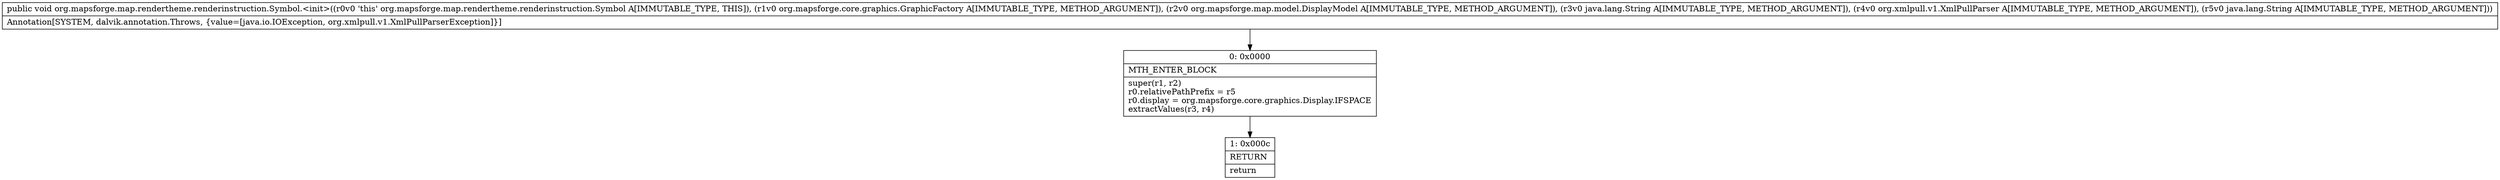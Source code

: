 digraph "CFG fororg.mapsforge.map.rendertheme.renderinstruction.Symbol.\<init\>(Lorg\/mapsforge\/core\/graphics\/GraphicFactory;Lorg\/mapsforge\/map\/model\/DisplayModel;Ljava\/lang\/String;Lorg\/xmlpull\/v1\/XmlPullParser;Ljava\/lang\/String;)V" {
Node_0 [shape=record,label="{0\:\ 0x0000|MTH_ENTER_BLOCK\l|super(r1, r2)\lr0.relativePathPrefix = r5\lr0.display = org.mapsforge.core.graphics.Display.IFSPACE\lextractValues(r3, r4)\l}"];
Node_1 [shape=record,label="{1\:\ 0x000c|RETURN\l|return\l}"];
MethodNode[shape=record,label="{public void org.mapsforge.map.rendertheme.renderinstruction.Symbol.\<init\>((r0v0 'this' org.mapsforge.map.rendertheme.renderinstruction.Symbol A[IMMUTABLE_TYPE, THIS]), (r1v0 org.mapsforge.core.graphics.GraphicFactory A[IMMUTABLE_TYPE, METHOD_ARGUMENT]), (r2v0 org.mapsforge.map.model.DisplayModel A[IMMUTABLE_TYPE, METHOD_ARGUMENT]), (r3v0 java.lang.String A[IMMUTABLE_TYPE, METHOD_ARGUMENT]), (r4v0 org.xmlpull.v1.XmlPullParser A[IMMUTABLE_TYPE, METHOD_ARGUMENT]), (r5v0 java.lang.String A[IMMUTABLE_TYPE, METHOD_ARGUMENT]))  | Annotation[SYSTEM, dalvik.annotation.Throws, \{value=[java.io.IOException, org.xmlpull.v1.XmlPullParserException]\}]\l}"];
MethodNode -> Node_0;
Node_0 -> Node_1;
}

